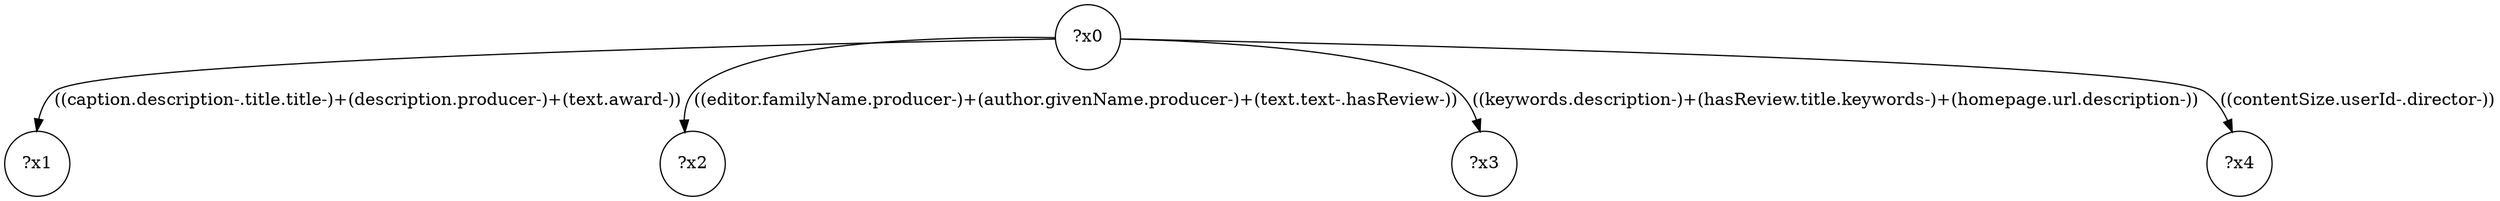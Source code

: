 digraph g {
	x0 [shape=circle, label="?x0"];
	x1 [shape=circle, label="?x1"];
	x0 -> x1 [label="((caption.description-.title.title-)+(description.producer-)+(text.award-))"];
	x2 [shape=circle, label="?x2"];
	x0 -> x2 [label="((editor.familyName.producer-)+(author.givenName.producer-)+(text.text-.hasReview-))"];
	x3 [shape=circle, label="?x3"];
	x0 -> x3 [label="((keywords.description-)+(hasReview.title.keywords-)+(homepage.url.description-))"];
	x4 [shape=circle, label="?x4"];
	x0 -> x4 [label="((contentSize.userId-.director-))"];
}
